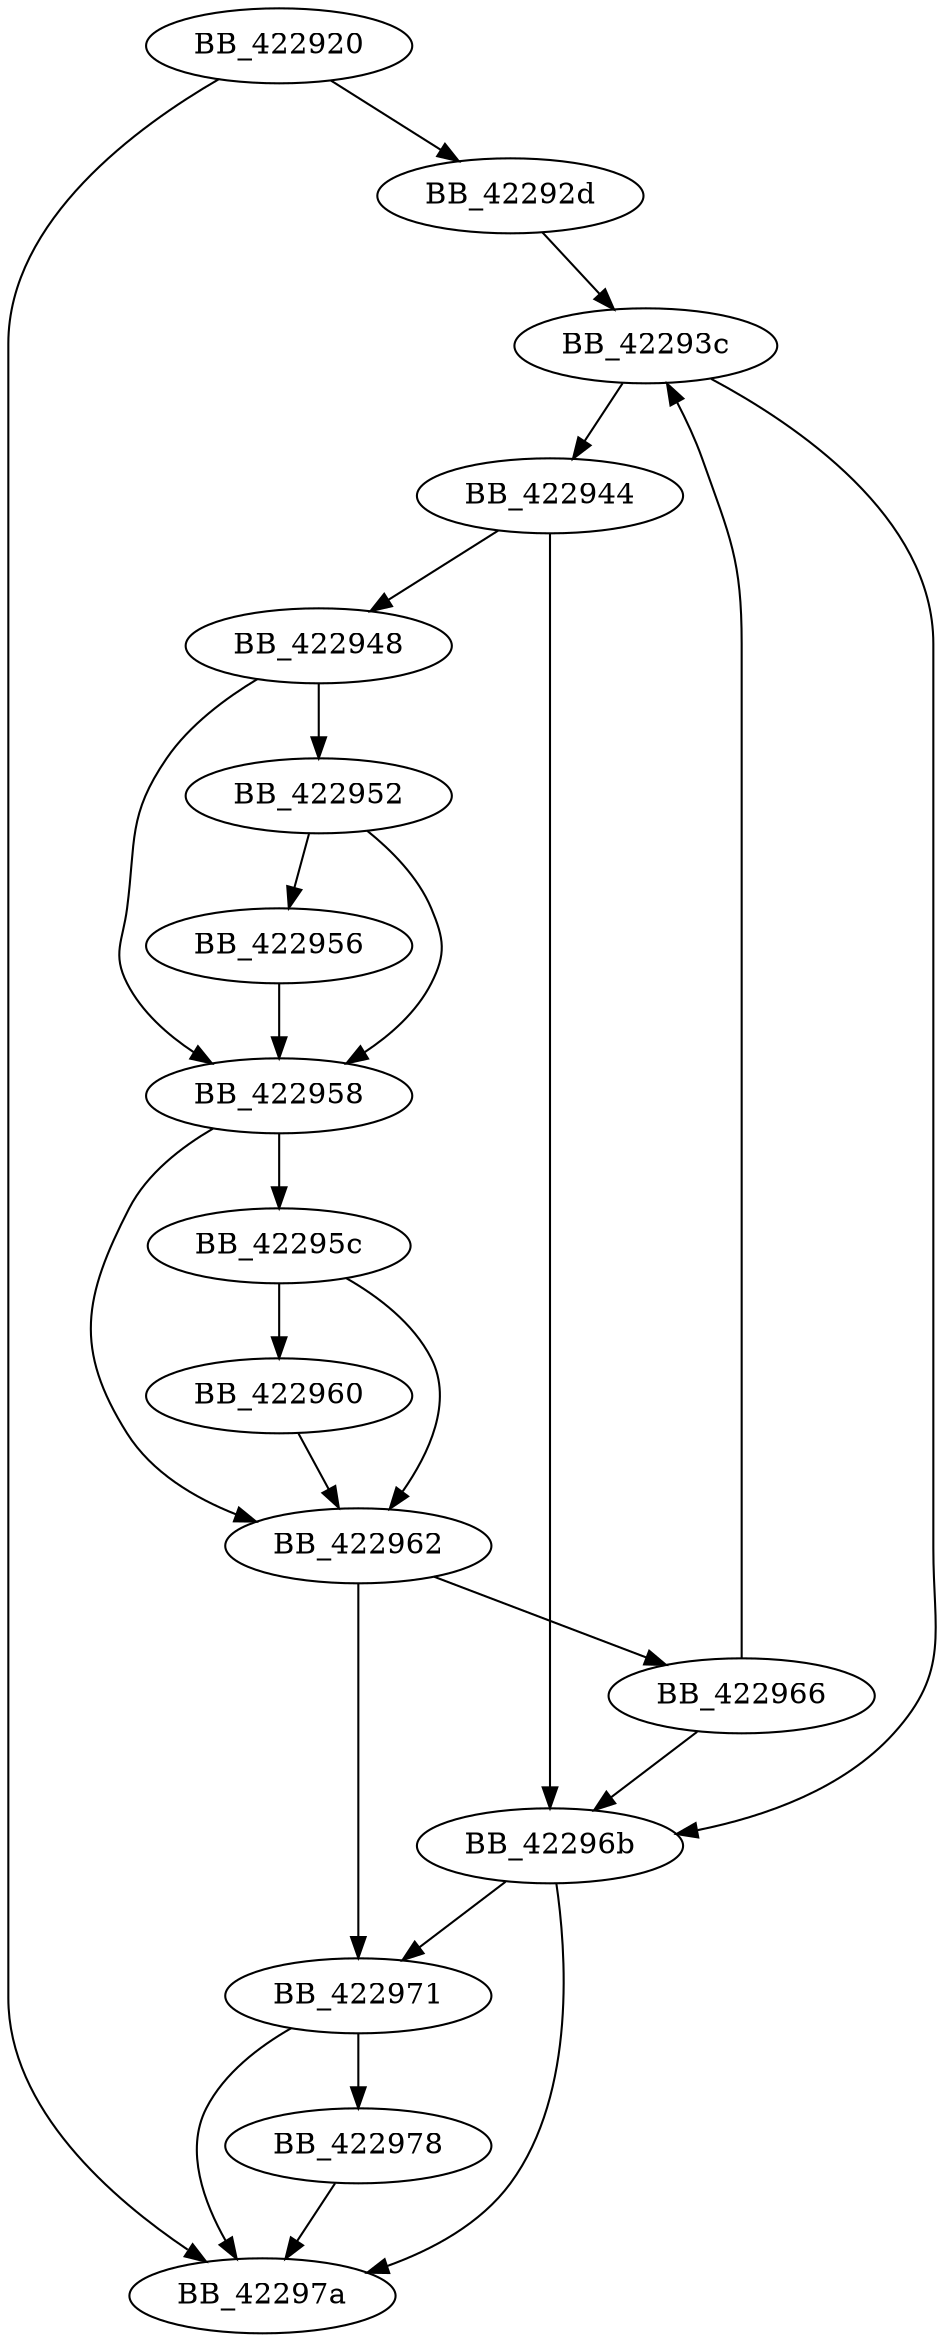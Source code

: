 DiGraph ___ascii_strnicmp{
BB_422920->BB_42292d
BB_422920->BB_42297a
BB_42292d->BB_42293c
BB_42293c->BB_422944
BB_42293c->BB_42296b
BB_422944->BB_422948
BB_422944->BB_42296b
BB_422948->BB_422952
BB_422948->BB_422958
BB_422952->BB_422956
BB_422952->BB_422958
BB_422956->BB_422958
BB_422958->BB_42295c
BB_422958->BB_422962
BB_42295c->BB_422960
BB_42295c->BB_422962
BB_422960->BB_422962
BB_422962->BB_422966
BB_422962->BB_422971
BB_422966->BB_42293c
BB_422966->BB_42296b
BB_42296b->BB_422971
BB_42296b->BB_42297a
BB_422971->BB_422978
BB_422971->BB_42297a
BB_422978->BB_42297a
}
